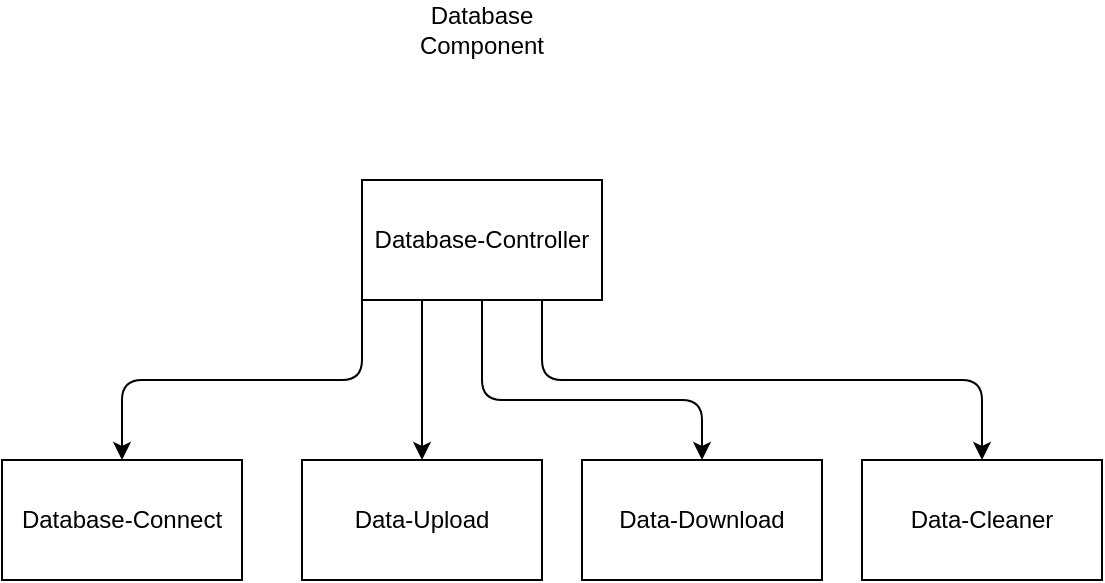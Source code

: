 <mxfile>
    <diagram id="ebDtJKLPo2uUsXtUQIHc" name="Page-1">
        <mxGraphModel dx="799" dy="495" grid="1" gridSize="10" guides="1" tooltips="1" connect="1" arrows="1" fold="1" page="1" pageScale="1" pageWidth="850" pageHeight="1100" math="0" shadow="0">
            <root>
                <mxCell id="0"/>
                <mxCell id="1" parent="0"/>
                <mxCell id="6" value="" style="edgeStyle=none;html=1;exitX=0;exitY=1;exitDx=0;exitDy=0;" edge="1" parent="1" source="2" target="3">
                    <mxGeometry relative="1" as="geometry">
                        <mxPoint x="380" y="230" as="sourcePoint"/>
                        <Array as="points">
                            <mxPoint x="320" y="260"/>
                            <mxPoint x="200" y="260"/>
                        </Array>
                    </mxGeometry>
                </mxCell>
                <mxCell id="9" style="edgeStyle=none;html=1;entryX=0.5;entryY=0;entryDx=0;entryDy=0;exitX=0.75;exitY=1;exitDx=0;exitDy=0;" edge="1" parent="1" source="2" target="8">
                    <mxGeometry relative="1" as="geometry">
                        <Array as="points">
                            <mxPoint x="410" y="260"/>
                            <mxPoint x="630" y="260"/>
                        </Array>
                    </mxGeometry>
                </mxCell>
                <mxCell id="12" value="" style="edgeStyle=none;html=1;" edge="1" parent="1" source="2" target="11">
                    <mxGeometry relative="1" as="geometry">
                        <Array as="points">
                            <mxPoint x="380" y="270"/>
                            <mxPoint x="490" y="270"/>
                        </Array>
                    </mxGeometry>
                </mxCell>
                <mxCell id="13" style="edgeStyle=none;html=1;exitX=0.25;exitY=1;exitDx=0;exitDy=0;entryX=0.5;entryY=0;entryDx=0;entryDy=0;" edge="1" parent="1" source="2" target="10">
                    <mxGeometry relative="1" as="geometry"/>
                </mxCell>
                <mxCell id="2" value="Database-Controller" style="rounded=0;whiteSpace=wrap;html=1;" vertex="1" parent="1">
                    <mxGeometry x="320" y="160" width="120" height="60" as="geometry"/>
                </mxCell>
                <mxCell id="3" value="Database-Connect" style="rounded=0;whiteSpace=wrap;html=1;" vertex="1" parent="1">
                    <mxGeometry x="140" y="300" width="120" height="60" as="geometry"/>
                </mxCell>
                <mxCell id="8" value="Data-Cleaner" style="rounded=0;whiteSpace=wrap;html=1;" vertex="1" parent="1">
                    <mxGeometry x="570" y="300" width="120" height="60" as="geometry"/>
                </mxCell>
                <mxCell id="10" value="Data-Upload" style="rounded=0;whiteSpace=wrap;html=1;" vertex="1" parent="1">
                    <mxGeometry x="290" y="300" width="120" height="60" as="geometry"/>
                </mxCell>
                <mxCell id="11" value="Data-Download" style="rounded=0;whiteSpace=wrap;html=1;" vertex="1" parent="1">
                    <mxGeometry x="430" y="300" width="120" height="60" as="geometry"/>
                </mxCell>
                <mxCell id="14" value="Database Component" style="text;html=1;strokeColor=none;fillColor=none;align=center;verticalAlign=middle;whiteSpace=wrap;rounded=0;" vertex="1" parent="1">
                    <mxGeometry x="325" y="70" width="110" height="30" as="geometry"/>
                </mxCell>
            </root>
        </mxGraphModel>
    </diagram>
</mxfile>